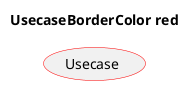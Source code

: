 @startuml
'!include ../../../plantuml-styles/plantuml-ae-skinparam-ex.iuml

skinparam UsecaseBorderColor red

title UsecaseBorderColor red

usecase Usecase 
@enduml